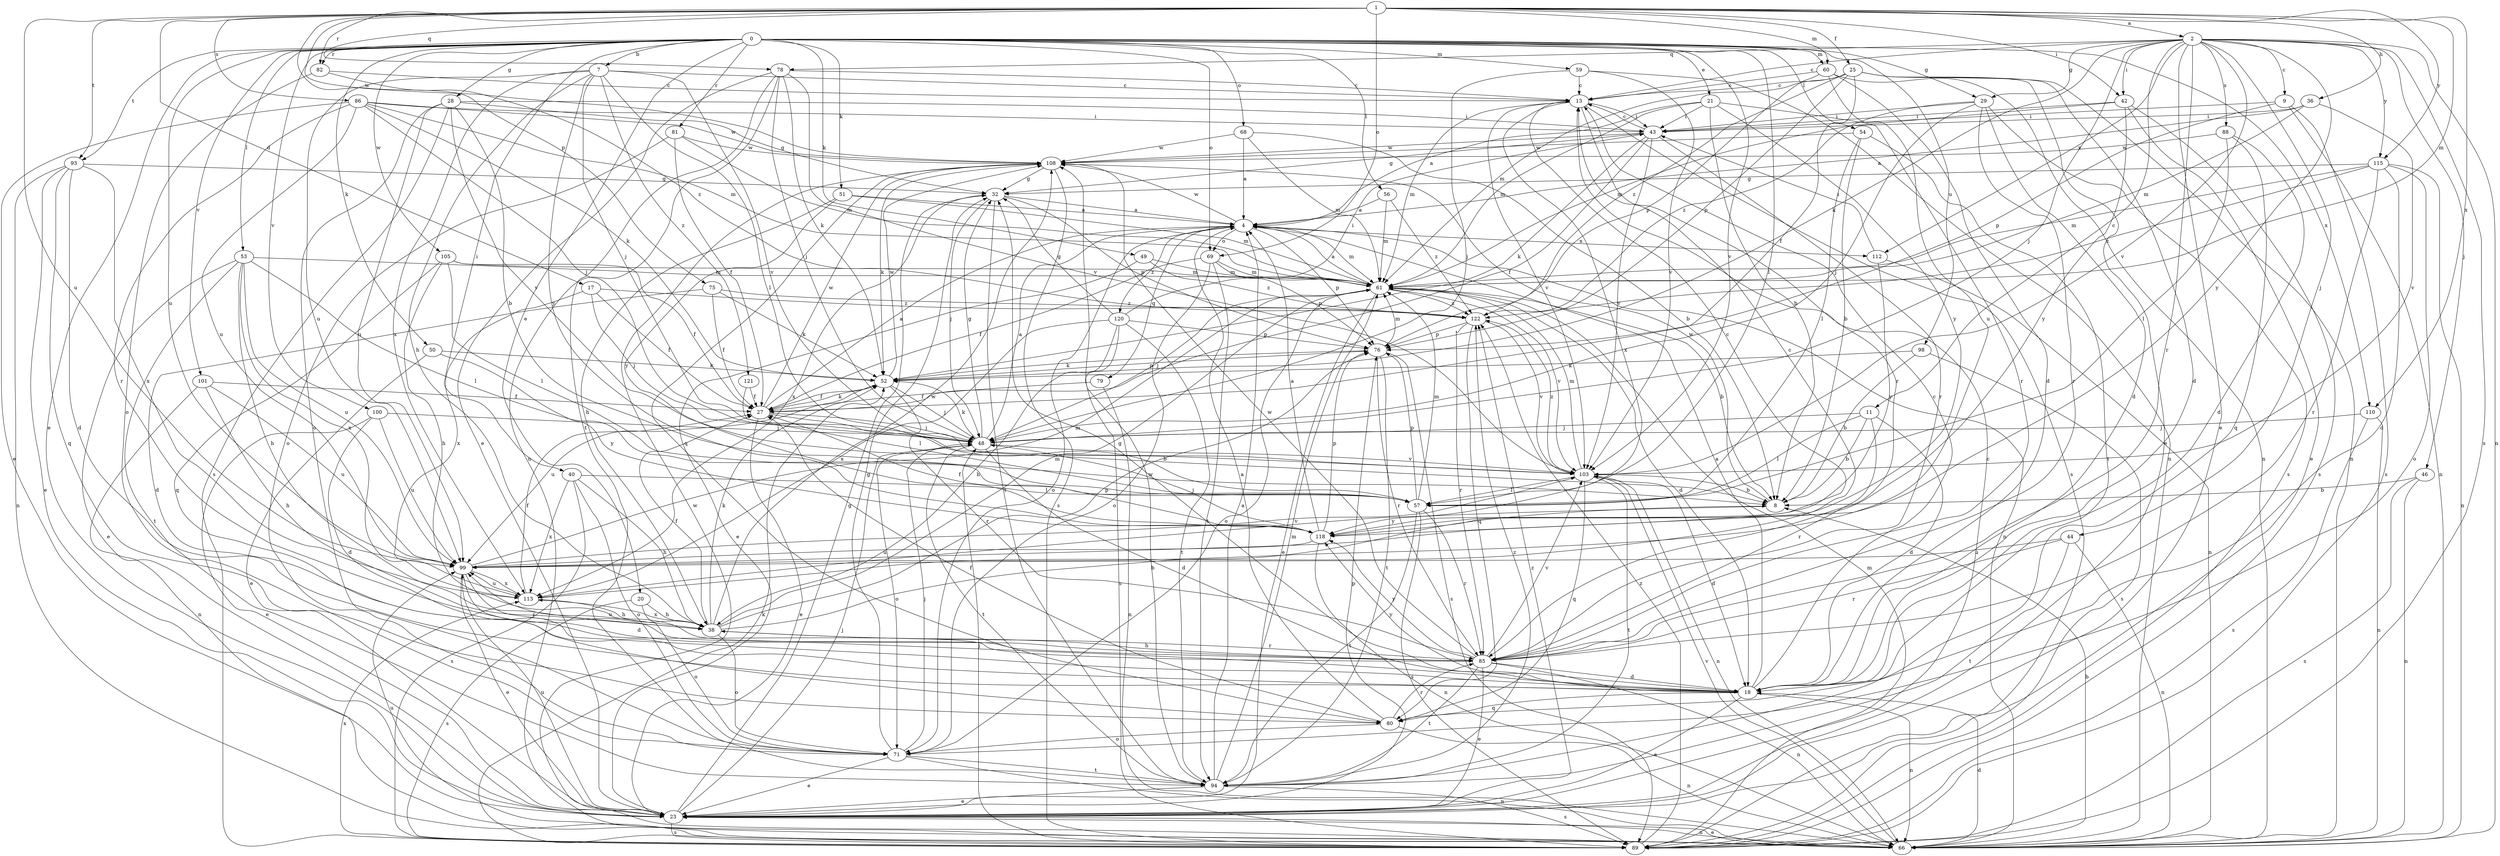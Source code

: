 strict digraph  {
0;
1;
2;
4;
7;
8;
9;
11;
13;
17;
18;
20;
21;
23;
25;
27;
28;
29;
32;
36;
38;
40;
42;
43;
44;
46;
48;
49;
50;
51;
52;
53;
54;
56;
57;
59;
60;
61;
66;
68;
69;
71;
75;
76;
78;
79;
80;
81;
82;
85;
86;
88;
89;
93;
94;
98;
99;
100;
101;
103;
105;
108;
110;
112;
113;
115;
118;
120;
121;
122;
0 -> 7  [label=b];
0 -> 20  [label=e];
0 -> 21  [label=e];
0 -> 23  [label=e];
0 -> 28  [label=g];
0 -> 29  [label=g];
0 -> 40  [label=i];
0 -> 49  [label=k];
0 -> 50  [label=k];
0 -> 51  [label=k];
0 -> 53  [label=l];
0 -> 54  [label=l];
0 -> 56  [label=l];
0 -> 57  [label=l];
0 -> 59  [label=m];
0 -> 60  [label=m];
0 -> 68  [label=o];
0 -> 69  [label=o];
0 -> 81  [label=r];
0 -> 82  [label=r];
0 -> 93  [label=t];
0 -> 98  [label=u];
0 -> 99  [label=u];
0 -> 100  [label=v];
0 -> 101  [label=v];
0 -> 103  [label=v];
0 -> 105  [label=w];
0 -> 110  [label=x];
1 -> 2  [label=a];
1 -> 17  [label=d];
1 -> 25  [label=f];
1 -> 36  [label=h];
1 -> 42  [label=i];
1 -> 60  [label=m];
1 -> 61  [label=m];
1 -> 69  [label=o];
1 -> 75  [label=p];
1 -> 78  [label=q];
1 -> 82  [label=r];
1 -> 86  [label=s];
1 -> 93  [label=t];
1 -> 99  [label=u];
1 -> 108  [label=w];
1 -> 110  [label=x];
1 -> 115  [label=y];
2 -> 9  [label=c];
2 -> 11  [label=c];
2 -> 13  [label=c];
2 -> 23  [label=e];
2 -> 29  [label=g];
2 -> 42  [label=i];
2 -> 44  [label=j];
2 -> 46  [label=j];
2 -> 48  [label=j];
2 -> 52  [label=k];
2 -> 66  [label=n];
2 -> 78  [label=q];
2 -> 85  [label=r];
2 -> 88  [label=s];
2 -> 89  [label=s];
2 -> 103  [label=v];
2 -> 112  [label=x];
2 -> 115  [label=y];
2 -> 118  [label=y];
4 -> 61  [label=m];
4 -> 66  [label=n];
4 -> 69  [label=o];
4 -> 71  [label=o];
4 -> 76  [label=p];
4 -> 79  [label=q];
4 -> 108  [label=w];
4 -> 112  [label=x];
4 -> 120  [label=z];
7 -> 13  [label=c];
7 -> 38  [label=h];
7 -> 48  [label=j];
7 -> 57  [label=l];
7 -> 99  [label=u];
7 -> 103  [label=v];
7 -> 113  [label=x];
7 -> 118  [label=y];
7 -> 121  [label=z];
8 -> 108  [label=w];
8 -> 118  [label=y];
9 -> 43  [label=i];
9 -> 66  [label=n];
9 -> 76  [label=p];
9 -> 89  [label=s];
11 -> 8  [label=b];
11 -> 18  [label=d];
11 -> 48  [label=j];
11 -> 57  [label=l];
11 -> 85  [label=r];
13 -> 43  [label=i];
13 -> 61  [label=m];
13 -> 85  [label=r];
13 -> 89  [label=s];
13 -> 103  [label=v];
13 -> 113  [label=x];
17 -> 27  [label=f];
17 -> 48  [label=j];
17 -> 113  [label=x];
17 -> 122  [label=z];
18 -> 4  [label=a];
18 -> 13  [label=c];
18 -> 23  [label=e];
18 -> 32  [label=g];
18 -> 66  [label=n];
18 -> 80  [label=q];
18 -> 118  [label=y];
20 -> 38  [label=h];
20 -> 71  [label=o];
20 -> 89  [label=s];
21 -> 4  [label=a];
21 -> 8  [label=b];
21 -> 43  [label=i];
21 -> 61  [label=m];
21 -> 85  [label=r];
21 -> 118  [label=y];
23 -> 13  [label=c];
23 -> 32  [label=g];
23 -> 48  [label=j];
23 -> 66  [label=n];
23 -> 76  [label=p];
23 -> 89  [label=s];
23 -> 99  [label=u];
23 -> 122  [label=z];
25 -> 13  [label=c];
25 -> 18  [label=d];
25 -> 23  [label=e];
25 -> 27  [label=f];
25 -> 61  [label=m];
25 -> 66  [label=n];
25 -> 76  [label=p];
25 -> 122  [label=z];
27 -> 4  [label=a];
27 -> 8  [label=b];
27 -> 23  [label=e];
27 -> 48  [label=j];
27 -> 52  [label=k];
27 -> 108  [label=w];
28 -> 8  [label=b];
28 -> 32  [label=g];
28 -> 43  [label=i];
28 -> 71  [label=o];
28 -> 89  [label=s];
28 -> 99  [label=u];
28 -> 103  [label=v];
29 -> 18  [label=d];
29 -> 43  [label=i];
29 -> 48  [label=j];
29 -> 85  [label=r];
29 -> 89  [label=s];
29 -> 122  [label=z];
32 -> 4  [label=a];
32 -> 48  [label=j];
32 -> 76  [label=p];
32 -> 94  [label=t];
32 -> 113  [label=x];
36 -> 4  [label=a];
36 -> 43  [label=i];
36 -> 61  [label=m];
36 -> 103  [label=v];
38 -> 8  [label=b];
38 -> 27  [label=f];
38 -> 52  [label=k];
38 -> 61  [label=m];
38 -> 71  [label=o];
38 -> 76  [label=p];
38 -> 85  [label=r];
38 -> 108  [label=w];
38 -> 113  [label=x];
40 -> 38  [label=h];
40 -> 57  [label=l];
40 -> 71  [label=o];
40 -> 89  [label=s];
40 -> 113  [label=x];
42 -> 23  [label=e];
42 -> 43  [label=i];
42 -> 61  [label=m];
42 -> 89  [label=s];
42 -> 118  [label=y];
43 -> 13  [label=c];
43 -> 27  [label=f];
43 -> 32  [label=g];
43 -> 52  [label=k];
43 -> 85  [label=r];
43 -> 103  [label=v];
43 -> 108  [label=w];
44 -> 66  [label=n];
44 -> 85  [label=r];
44 -> 94  [label=t];
44 -> 99  [label=u];
46 -> 8  [label=b];
46 -> 66  [label=n];
46 -> 89  [label=s];
48 -> 4  [label=a];
48 -> 18  [label=d];
48 -> 32  [label=g];
48 -> 52  [label=k];
48 -> 71  [label=o];
48 -> 94  [label=t];
48 -> 103  [label=v];
49 -> 23  [label=e];
49 -> 61  [label=m];
49 -> 122  [label=z];
50 -> 23  [label=e];
50 -> 52  [label=k];
50 -> 118  [label=y];
51 -> 4  [label=a];
51 -> 38  [label=h];
51 -> 61  [label=m];
51 -> 118  [label=y];
52 -> 27  [label=f];
52 -> 48  [label=j];
52 -> 76  [label=p];
52 -> 85  [label=r];
52 -> 99  [label=u];
52 -> 108  [label=w];
53 -> 23  [label=e];
53 -> 38  [label=h];
53 -> 57  [label=l];
53 -> 61  [label=m];
53 -> 94  [label=t];
53 -> 99  [label=u];
53 -> 113  [label=x];
54 -> 8  [label=b];
54 -> 57  [label=l];
54 -> 94  [label=t];
54 -> 108  [label=w];
56 -> 4  [label=a];
56 -> 61  [label=m];
56 -> 122  [label=z];
57 -> 61  [label=m];
57 -> 76  [label=p];
57 -> 85  [label=r];
57 -> 89  [label=s];
57 -> 94  [label=t];
59 -> 13  [label=c];
59 -> 48  [label=j];
59 -> 66  [label=n];
59 -> 103  [label=v];
60 -> 13  [label=c];
60 -> 18  [label=d];
60 -> 66  [label=n];
60 -> 76  [label=p];
60 -> 99  [label=u];
61 -> 4  [label=a];
61 -> 8  [label=b];
61 -> 18  [label=d];
61 -> 23  [label=e];
61 -> 48  [label=j];
61 -> 71  [label=o];
61 -> 103  [label=v];
61 -> 122  [label=z];
66 -> 8  [label=b];
66 -> 18  [label=d];
66 -> 23  [label=e];
66 -> 99  [label=u];
66 -> 103  [label=v];
66 -> 108  [label=w];
68 -> 4  [label=a];
68 -> 8  [label=b];
68 -> 61  [label=m];
68 -> 108  [label=w];
69 -> 27  [label=f];
69 -> 61  [label=m];
69 -> 71  [label=o];
69 -> 76  [label=p];
69 -> 94  [label=t];
71 -> 23  [label=e];
71 -> 32  [label=g];
71 -> 48  [label=j];
71 -> 66  [label=n];
71 -> 94  [label=t];
75 -> 18  [label=d];
75 -> 27  [label=f];
75 -> 52  [label=k];
75 -> 122  [label=z];
76 -> 52  [label=k];
76 -> 61  [label=m];
76 -> 85  [label=r];
76 -> 89  [label=s];
76 -> 94  [label=t];
78 -> 13  [label=c];
78 -> 23  [label=e];
78 -> 48  [label=j];
78 -> 52  [label=k];
78 -> 66  [label=n];
78 -> 94  [label=t];
78 -> 103  [label=v];
79 -> 27  [label=f];
79 -> 66  [label=n];
80 -> 4  [label=a];
80 -> 27  [label=f];
80 -> 66  [label=n];
80 -> 71  [label=o];
80 -> 85  [label=r];
81 -> 27  [label=f];
81 -> 61  [label=m];
81 -> 71  [label=o];
81 -> 108  [label=w];
82 -> 13  [label=c];
82 -> 71  [label=o];
82 -> 122  [label=z];
85 -> 18  [label=d];
85 -> 23  [label=e];
85 -> 38  [label=h];
85 -> 66  [label=n];
85 -> 94  [label=t];
85 -> 99  [label=u];
85 -> 103  [label=v];
85 -> 108  [label=w];
85 -> 118  [label=y];
86 -> 23  [label=e];
86 -> 43  [label=i];
86 -> 48  [label=j];
86 -> 52  [label=k];
86 -> 61  [label=m];
86 -> 85  [label=r];
86 -> 99  [label=u];
86 -> 108  [label=w];
88 -> 18  [label=d];
88 -> 57  [label=l];
88 -> 80  [label=q];
88 -> 108  [label=w];
89 -> 48  [label=j];
89 -> 52  [label=k];
89 -> 61  [label=m];
89 -> 113  [label=x];
89 -> 122  [label=z];
93 -> 18  [label=d];
93 -> 23  [label=e];
93 -> 32  [label=g];
93 -> 66  [label=n];
93 -> 80  [label=q];
93 -> 113  [label=x];
94 -> 4  [label=a];
94 -> 23  [label=e];
94 -> 61  [label=m];
94 -> 89  [label=s];
94 -> 108  [label=w];
94 -> 122  [label=z];
98 -> 8  [label=b];
98 -> 52  [label=k];
98 -> 89  [label=s];
99 -> 13  [label=c];
99 -> 18  [label=d];
99 -> 23  [label=e];
99 -> 61  [label=m];
99 -> 85  [label=r];
99 -> 103  [label=v];
99 -> 113  [label=x];
100 -> 18  [label=d];
100 -> 23  [label=e];
100 -> 48  [label=j];
100 -> 99  [label=u];
101 -> 27  [label=f];
101 -> 38  [label=h];
101 -> 66  [label=n];
101 -> 99  [label=u];
103 -> 8  [label=b];
103 -> 18  [label=d];
103 -> 57  [label=l];
103 -> 61  [label=m];
103 -> 66  [label=n];
103 -> 80  [label=q];
103 -> 94  [label=t];
103 -> 122  [label=z];
105 -> 27  [label=f];
105 -> 38  [label=h];
105 -> 57  [label=l];
105 -> 61  [label=m];
105 -> 80  [label=q];
108 -> 32  [label=g];
108 -> 52  [label=k];
108 -> 80  [label=q];
108 -> 89  [label=s];
110 -> 48  [label=j];
110 -> 66  [label=n];
110 -> 89  [label=s];
112 -> 43  [label=i];
112 -> 66  [label=n];
112 -> 118  [label=y];
113 -> 13  [label=c];
113 -> 27  [label=f];
113 -> 38  [label=h];
113 -> 99  [label=u];
115 -> 18  [label=d];
115 -> 32  [label=g];
115 -> 61  [label=m];
115 -> 66  [label=n];
115 -> 71  [label=o];
115 -> 85  [label=r];
115 -> 122  [label=z];
118 -> 4  [label=a];
118 -> 27  [label=f];
118 -> 48  [label=j];
118 -> 66  [label=n];
118 -> 76  [label=p];
118 -> 99  [label=u];
120 -> 32  [label=g];
120 -> 38  [label=h];
120 -> 43  [label=i];
120 -> 76  [label=p];
120 -> 89  [label=s];
120 -> 94  [label=t];
120 -> 113  [label=x];
121 -> 27  [label=f];
121 -> 57  [label=l];
122 -> 76  [label=p];
122 -> 80  [label=q];
122 -> 85  [label=r];
122 -> 103  [label=v];
}
